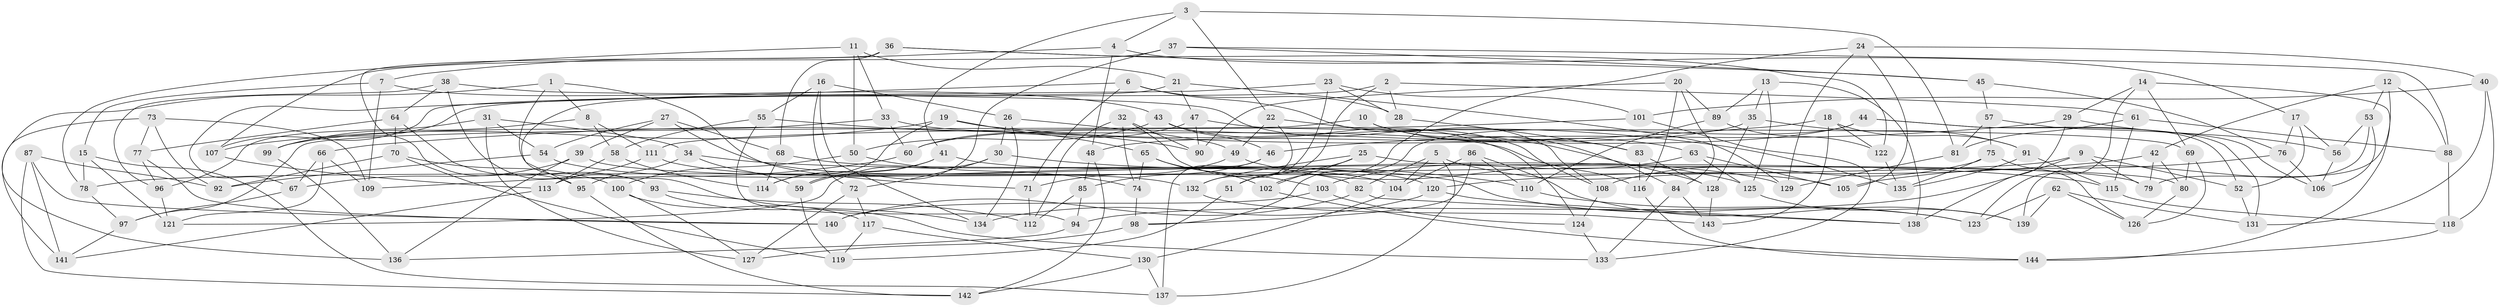 // Generated by graph-tools (version 1.1) at 2025/16/03/09/25 04:16:36]
// undirected, 144 vertices, 288 edges
graph export_dot {
graph [start="1"]
  node [color=gray90,style=filled];
  1;
  2;
  3;
  4;
  5;
  6;
  7;
  8;
  9;
  10;
  11;
  12;
  13;
  14;
  15;
  16;
  17;
  18;
  19;
  20;
  21;
  22;
  23;
  24;
  25;
  26;
  27;
  28;
  29;
  30;
  31;
  32;
  33;
  34;
  35;
  36;
  37;
  38;
  39;
  40;
  41;
  42;
  43;
  44;
  45;
  46;
  47;
  48;
  49;
  50;
  51;
  52;
  53;
  54;
  55;
  56;
  57;
  58;
  59;
  60;
  61;
  62;
  63;
  64;
  65;
  66;
  67;
  68;
  69;
  70;
  71;
  72;
  73;
  74;
  75;
  76;
  77;
  78;
  79;
  80;
  81;
  82;
  83;
  84;
  85;
  86;
  87;
  88;
  89;
  90;
  91;
  92;
  93;
  94;
  95;
  96;
  97;
  98;
  99;
  100;
  101;
  102;
  103;
  104;
  105;
  106;
  107;
  108;
  109;
  110;
  111;
  112;
  113;
  114;
  115;
  116;
  117;
  118;
  119;
  120;
  121;
  122;
  123;
  124;
  125;
  126;
  127;
  128;
  129;
  130;
  131;
  132;
  133;
  134;
  135;
  136;
  137;
  138;
  139;
  140;
  141;
  142;
  143;
  144;
  1 -- 8;
  1 -- 136;
  1 -- 134;
  1 -- 71;
  2 -- 61;
  2 -- 99;
  2 -- 51;
  2 -- 28;
  3 -- 22;
  3 -- 81;
  3 -- 41;
  3 -- 4;
  4 -- 7;
  4 -- 17;
  4 -- 48;
  5 -- 82;
  5 -- 105;
  5 -- 137;
  5 -- 104;
  6 -- 108;
  6 -- 67;
  6 -- 71;
  6 -- 28;
  7 -- 43;
  7 -- 15;
  7 -- 109;
  8 -- 111;
  8 -- 58;
  8 -- 99;
  9 -- 94;
  9 -- 78;
  9 -- 52;
  9 -- 79;
  10 -- 84;
  10 -- 63;
  10 -- 97;
  10 -- 83;
  11 -- 50;
  11 -- 78;
  11 -- 33;
  11 -- 21;
  12 -- 42;
  12 -- 53;
  12 -- 88;
  12 -- 79;
  13 -- 89;
  13 -- 138;
  13 -- 125;
  13 -- 35;
  14 -- 144;
  14 -- 123;
  14 -- 69;
  14 -- 29;
  15 -- 137;
  15 -- 78;
  15 -- 121;
  16 -- 26;
  16 -- 72;
  16 -- 134;
  16 -- 55;
  17 -- 76;
  17 -- 56;
  17 -- 52;
  18 -- 143;
  18 -- 66;
  18 -- 122;
  18 -- 91;
  19 -- 135;
  19 -- 114;
  19 -- 107;
  19 -- 65;
  20 -- 116;
  20 -- 90;
  20 -- 89;
  20 -- 84;
  21 -- 129;
  21 -- 95;
  21 -- 47;
  22 -- 132;
  22 -- 128;
  22 -- 49;
  23 -- 28;
  23 -- 107;
  23 -- 101;
  23 -- 51;
  24 -- 105;
  24 -- 102;
  24 -- 40;
  24 -- 129;
  25 -- 102;
  25 -- 80;
  25 -- 51;
  25 -- 132;
  26 -- 134;
  26 -- 49;
  26 -- 30;
  27 -- 39;
  27 -- 104;
  27 -- 54;
  27 -- 68;
  28 -- 83;
  29 -- 56;
  29 -- 138;
  29 -- 46;
  30 -- 72;
  30 -- 121;
  30 -- 110;
  31 -- 54;
  31 -- 34;
  31 -- 96;
  31 -- 127;
  32 -- 90;
  32 -- 74;
  32 -- 82;
  32 -- 112;
  33 -- 60;
  33 -- 116;
  33 -- 99;
  34 -- 95;
  34 -- 59;
  34 -- 115;
  35 -- 128;
  35 -- 91;
  35 -- 60;
  36 -- 95;
  36 -- 122;
  36 -- 45;
  36 -- 68;
  37 -- 45;
  37 -- 88;
  37 -- 107;
  37 -- 59;
  38 -- 96;
  38 -- 108;
  38 -- 64;
  38 -- 93;
  39 -- 67;
  39 -- 79;
  39 -- 136;
  40 -- 118;
  40 -- 101;
  40 -- 131;
  41 -- 129;
  41 -- 114;
  41 -- 59;
  42 -- 120;
  42 -- 79;
  42 -- 80;
  43 -- 124;
  43 -- 46;
  43 -- 50;
  44 -- 98;
  44 -- 52;
  44 -- 48;
  44 -- 131;
  45 -- 57;
  45 -- 76;
  46 -- 137;
  46 -- 85;
  47 -- 90;
  47 -- 60;
  47 -- 69;
  48 -- 85;
  48 -- 142;
  49 -- 71;
  49 -- 125;
  50 -- 74;
  50 -- 100;
  51 -- 119;
  52 -- 131;
  53 -- 56;
  53 -- 139;
  53 -- 106;
  54 -- 92;
  54 -- 132;
  55 -- 90;
  55 -- 58;
  55 -- 94;
  56 -- 106;
  57 -- 75;
  57 -- 106;
  57 -- 81;
  58 -- 113;
  58 -- 114;
  59 -- 119;
  60 -- 109;
  61 -- 88;
  61 -- 81;
  61 -- 115;
  62 -- 126;
  62 -- 131;
  62 -- 123;
  62 -- 139;
  63 -- 105;
  63 -- 125;
  63 -- 103;
  64 -- 93;
  64 -- 77;
  64 -- 70;
  65 -- 103;
  65 -- 74;
  65 -- 102;
  66 -- 67;
  66 -- 109;
  66 -- 121;
  67 -- 97;
  68 -- 123;
  68 -- 114;
  69 -- 126;
  69 -- 80;
  70 -- 92;
  70 -- 119;
  70 -- 100;
  71 -- 112;
  72 -- 117;
  72 -- 127;
  73 -- 77;
  73 -- 92;
  73 -- 109;
  73 -- 141;
  74 -- 98;
  75 -- 108;
  75 -- 135;
  75 -- 126;
  76 -- 105;
  76 -- 106;
  77 -- 96;
  77 -- 140;
  78 -- 97;
  80 -- 126;
  81 -- 129;
  82 -- 140;
  82 -- 138;
  83 -- 128;
  83 -- 116;
  84 -- 143;
  84 -- 133;
  85 -- 112;
  85 -- 94;
  86 -- 98;
  86 -- 110;
  86 -- 139;
  86 -- 104;
  87 -- 140;
  87 -- 141;
  87 -- 92;
  87 -- 142;
  88 -- 118;
  89 -- 110;
  89 -- 122;
  91 -- 135;
  91 -- 115;
  93 -- 112;
  93 -- 133;
  94 -- 136;
  95 -- 142;
  96 -- 121;
  97 -- 141;
  98 -- 127;
  99 -- 136;
  100 -- 117;
  100 -- 127;
  101 -- 111;
  101 -- 133;
  102 -- 144;
  103 -- 124;
  103 -- 140;
  104 -- 130;
  107 -- 113;
  108 -- 124;
  110 -- 123;
  111 -- 113;
  111 -- 120;
  113 -- 141;
  115 -- 118;
  116 -- 144;
  117 -- 130;
  117 -- 119;
  118 -- 144;
  120 -- 134;
  120 -- 138;
  122 -- 135;
  124 -- 133;
  125 -- 139;
  128 -- 143;
  130 -- 142;
  130 -- 137;
  132 -- 143;
}
